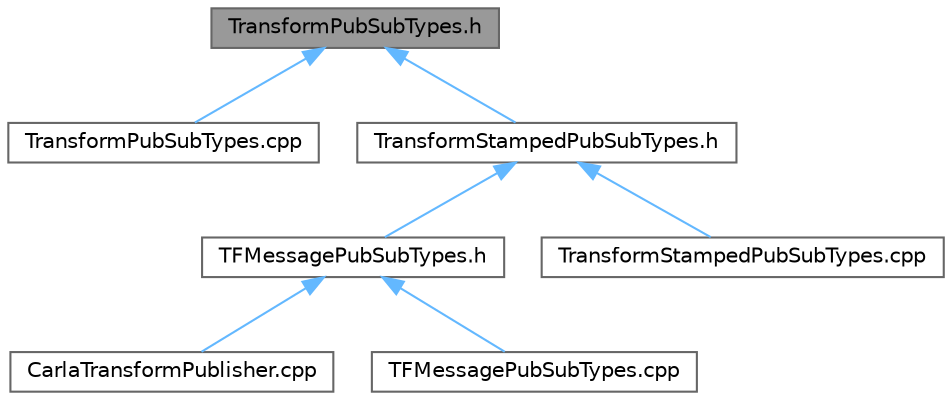digraph "TransformPubSubTypes.h"
{
 // INTERACTIVE_SVG=YES
 // LATEX_PDF_SIZE
  bgcolor="transparent";
  edge [fontname=Helvetica,fontsize=10,labelfontname=Helvetica,labelfontsize=10];
  node [fontname=Helvetica,fontsize=10,shape=box,height=0.2,width=0.4];
  Node1 [id="Node000001",label="TransformPubSubTypes.h",height=0.2,width=0.4,color="gray40", fillcolor="grey60", style="filled", fontcolor="black",tooltip=" "];
  Node1 -> Node2 [id="edge1_Node000001_Node000002",dir="back",color="steelblue1",style="solid",tooltip=" "];
  Node2 [id="Node000002",label="TransformPubSubTypes.cpp",height=0.2,width=0.4,color="grey40", fillcolor="white", style="filled",URL="$dc/d41/TransformPubSubTypes_8cpp.html",tooltip=" "];
  Node1 -> Node3 [id="edge2_Node000001_Node000003",dir="back",color="steelblue1",style="solid",tooltip=" "];
  Node3 [id="Node000003",label="TransformStampedPubSubTypes.h",height=0.2,width=0.4,color="grey40", fillcolor="white", style="filled",URL="$de/d17/TransformStampedPubSubTypes_8h.html",tooltip=" "];
  Node3 -> Node4 [id="edge3_Node000003_Node000004",dir="back",color="steelblue1",style="solid",tooltip=" "];
  Node4 [id="Node000004",label="TFMessagePubSubTypes.h",height=0.2,width=0.4,color="grey40", fillcolor="white", style="filled",URL="$dc/d51/TFMessagePubSubTypes_8h.html",tooltip=" "];
  Node4 -> Node5 [id="edge4_Node000004_Node000005",dir="back",color="steelblue1",style="solid",tooltip=" "];
  Node5 [id="Node000005",label="CarlaTransformPublisher.cpp",height=0.2,width=0.4,color="grey40", fillcolor="white", style="filled",URL="$d3/d11/CarlaTransformPublisher_8cpp.html",tooltip=" "];
  Node4 -> Node6 [id="edge5_Node000004_Node000006",dir="back",color="steelblue1",style="solid",tooltip=" "];
  Node6 [id="Node000006",label="TFMessagePubSubTypes.cpp",height=0.2,width=0.4,color="grey40", fillcolor="white", style="filled",URL="$d1/d42/TFMessagePubSubTypes_8cpp.html",tooltip=" "];
  Node3 -> Node7 [id="edge6_Node000003_Node000007",dir="back",color="steelblue1",style="solid",tooltip=" "];
  Node7 [id="Node000007",label="TransformStampedPubSubTypes.cpp",height=0.2,width=0.4,color="grey40", fillcolor="white", style="filled",URL="$dc/df6/TransformStampedPubSubTypes_8cpp.html",tooltip=" "];
}
